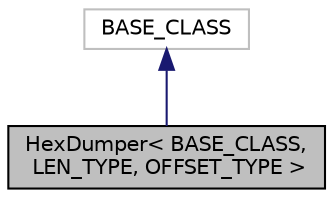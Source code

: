 digraph "HexDumper&lt; BASE_CLASS, LEN_TYPE, OFFSET_TYPE &gt;"
{
  edge [fontname="Helvetica",fontsize="10",labelfontname="Helvetica",labelfontsize="10"];
  node [fontname="Helvetica",fontsize="10",shape=record];
  Node1 [label="HexDumper\< BASE_CLASS,\l LEN_TYPE, OFFSET_TYPE \>",height=0.2,width=0.4,color="black", fillcolor="grey75", style="filled" fontcolor="black"];
  Node2 -> Node1 [dir="back",color="midnightblue",fontsize="10",style="solid",fontname="Helvetica"];
  Node2 [label="BASE_CLASS",height=0.2,width=0.4,color="grey75", fillcolor="white", style="filled"];
}
